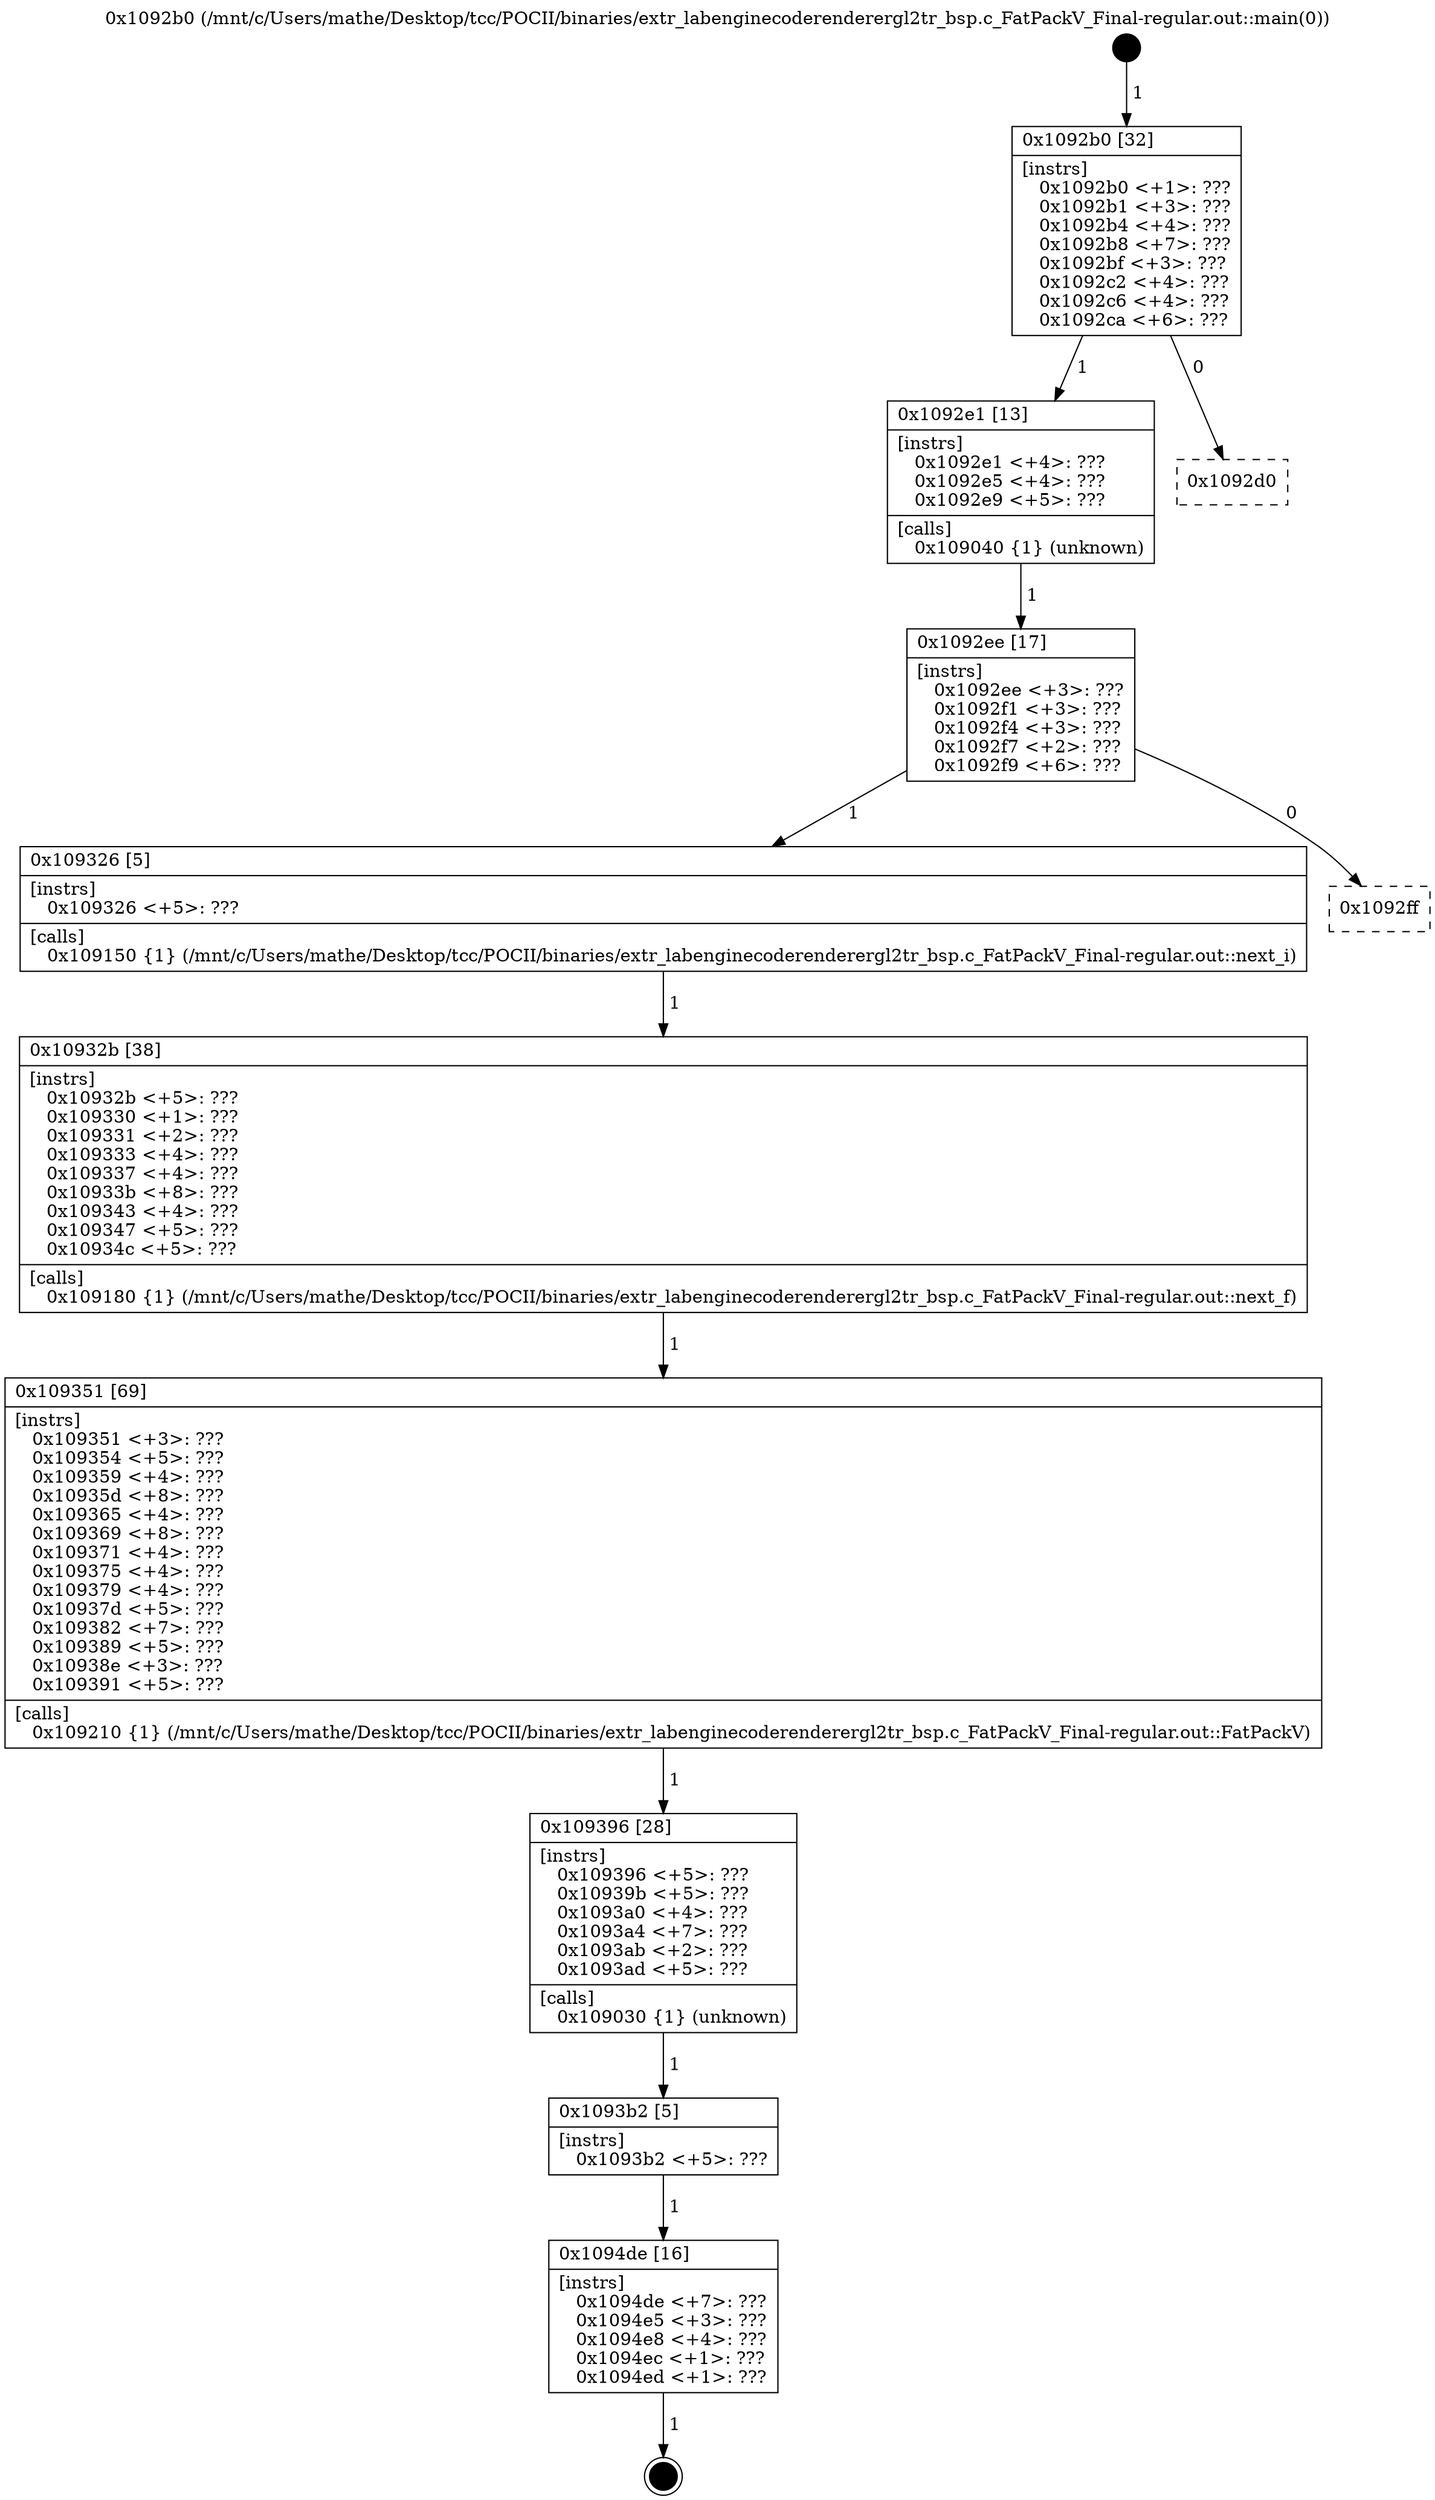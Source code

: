 digraph "0x1092b0" {
  label = "0x1092b0 (/mnt/c/Users/mathe/Desktop/tcc/POCII/binaries/extr_labenginecoderenderergl2tr_bsp.c_FatPackV_Final-regular.out::main(0))"
  labelloc = "t"
  node[shape=record]

  Entry [label="",width=0.3,height=0.3,shape=circle,fillcolor=black,style=filled]
  "0x1092b0" [label="{
     0x1092b0 [32]\l
     | [instrs]\l
     &nbsp;&nbsp;0x1092b0 \<+1\>: ???\l
     &nbsp;&nbsp;0x1092b1 \<+3\>: ???\l
     &nbsp;&nbsp;0x1092b4 \<+4\>: ???\l
     &nbsp;&nbsp;0x1092b8 \<+7\>: ???\l
     &nbsp;&nbsp;0x1092bf \<+3\>: ???\l
     &nbsp;&nbsp;0x1092c2 \<+4\>: ???\l
     &nbsp;&nbsp;0x1092c6 \<+4\>: ???\l
     &nbsp;&nbsp;0x1092ca \<+6\>: ???\l
  }"]
  "0x1092e1" [label="{
     0x1092e1 [13]\l
     | [instrs]\l
     &nbsp;&nbsp;0x1092e1 \<+4\>: ???\l
     &nbsp;&nbsp;0x1092e5 \<+4\>: ???\l
     &nbsp;&nbsp;0x1092e9 \<+5\>: ???\l
     | [calls]\l
     &nbsp;&nbsp;0x109040 \{1\} (unknown)\l
  }"]
  "0x1092d0" [label="{
     0x1092d0\l
  }", style=dashed]
  "0x1092ee" [label="{
     0x1092ee [17]\l
     | [instrs]\l
     &nbsp;&nbsp;0x1092ee \<+3\>: ???\l
     &nbsp;&nbsp;0x1092f1 \<+3\>: ???\l
     &nbsp;&nbsp;0x1092f4 \<+3\>: ???\l
     &nbsp;&nbsp;0x1092f7 \<+2\>: ???\l
     &nbsp;&nbsp;0x1092f9 \<+6\>: ???\l
  }"]
  "0x109326" [label="{
     0x109326 [5]\l
     | [instrs]\l
     &nbsp;&nbsp;0x109326 \<+5\>: ???\l
     | [calls]\l
     &nbsp;&nbsp;0x109150 \{1\} (/mnt/c/Users/mathe/Desktop/tcc/POCII/binaries/extr_labenginecoderenderergl2tr_bsp.c_FatPackV_Final-regular.out::next_i)\l
  }"]
  "0x1092ff" [label="{
     0x1092ff\l
  }", style=dashed]
  "0x10932b" [label="{
     0x10932b [38]\l
     | [instrs]\l
     &nbsp;&nbsp;0x10932b \<+5\>: ???\l
     &nbsp;&nbsp;0x109330 \<+1\>: ???\l
     &nbsp;&nbsp;0x109331 \<+2\>: ???\l
     &nbsp;&nbsp;0x109333 \<+4\>: ???\l
     &nbsp;&nbsp;0x109337 \<+4\>: ???\l
     &nbsp;&nbsp;0x10933b \<+8\>: ???\l
     &nbsp;&nbsp;0x109343 \<+4\>: ???\l
     &nbsp;&nbsp;0x109347 \<+5\>: ???\l
     &nbsp;&nbsp;0x10934c \<+5\>: ???\l
     | [calls]\l
     &nbsp;&nbsp;0x109180 \{1\} (/mnt/c/Users/mathe/Desktop/tcc/POCII/binaries/extr_labenginecoderenderergl2tr_bsp.c_FatPackV_Final-regular.out::next_f)\l
  }"]
  "0x109351" [label="{
     0x109351 [69]\l
     | [instrs]\l
     &nbsp;&nbsp;0x109351 \<+3\>: ???\l
     &nbsp;&nbsp;0x109354 \<+5\>: ???\l
     &nbsp;&nbsp;0x109359 \<+4\>: ???\l
     &nbsp;&nbsp;0x10935d \<+8\>: ???\l
     &nbsp;&nbsp;0x109365 \<+4\>: ???\l
     &nbsp;&nbsp;0x109369 \<+8\>: ???\l
     &nbsp;&nbsp;0x109371 \<+4\>: ???\l
     &nbsp;&nbsp;0x109375 \<+4\>: ???\l
     &nbsp;&nbsp;0x109379 \<+4\>: ???\l
     &nbsp;&nbsp;0x10937d \<+5\>: ???\l
     &nbsp;&nbsp;0x109382 \<+7\>: ???\l
     &nbsp;&nbsp;0x109389 \<+5\>: ???\l
     &nbsp;&nbsp;0x10938e \<+3\>: ???\l
     &nbsp;&nbsp;0x109391 \<+5\>: ???\l
     | [calls]\l
     &nbsp;&nbsp;0x109210 \{1\} (/mnt/c/Users/mathe/Desktop/tcc/POCII/binaries/extr_labenginecoderenderergl2tr_bsp.c_FatPackV_Final-regular.out::FatPackV)\l
  }"]
  "0x109396" [label="{
     0x109396 [28]\l
     | [instrs]\l
     &nbsp;&nbsp;0x109396 \<+5\>: ???\l
     &nbsp;&nbsp;0x10939b \<+5\>: ???\l
     &nbsp;&nbsp;0x1093a0 \<+4\>: ???\l
     &nbsp;&nbsp;0x1093a4 \<+7\>: ???\l
     &nbsp;&nbsp;0x1093ab \<+2\>: ???\l
     &nbsp;&nbsp;0x1093ad \<+5\>: ???\l
     | [calls]\l
     &nbsp;&nbsp;0x109030 \{1\} (unknown)\l
  }"]
  "0x1093b2" [label="{
     0x1093b2 [5]\l
     | [instrs]\l
     &nbsp;&nbsp;0x1093b2 \<+5\>: ???\l
  }"]
  "0x1094de" [label="{
     0x1094de [16]\l
     | [instrs]\l
     &nbsp;&nbsp;0x1094de \<+7\>: ???\l
     &nbsp;&nbsp;0x1094e5 \<+3\>: ???\l
     &nbsp;&nbsp;0x1094e8 \<+4\>: ???\l
     &nbsp;&nbsp;0x1094ec \<+1\>: ???\l
     &nbsp;&nbsp;0x1094ed \<+1\>: ???\l
  }"]
  Exit [label="",width=0.3,height=0.3,shape=circle,fillcolor=black,style=filled,peripheries=2]
  Entry -> "0x1092b0" [label=" 1"]
  "0x1092b0" -> "0x1092e1" [label=" 1"]
  "0x1092b0" -> "0x1092d0" [label=" 0"]
  "0x1092e1" -> "0x1092ee" [label=" 1"]
  "0x1092ee" -> "0x109326" [label=" 1"]
  "0x1092ee" -> "0x1092ff" [label=" 0"]
  "0x109326" -> "0x10932b" [label=" 1"]
  "0x10932b" -> "0x109351" [label=" 1"]
  "0x109351" -> "0x109396" [label=" 1"]
  "0x109396" -> "0x1093b2" [label=" 1"]
  "0x1093b2" -> "0x1094de" [label=" 1"]
  "0x1094de" -> Exit [label=" 1"]
}
